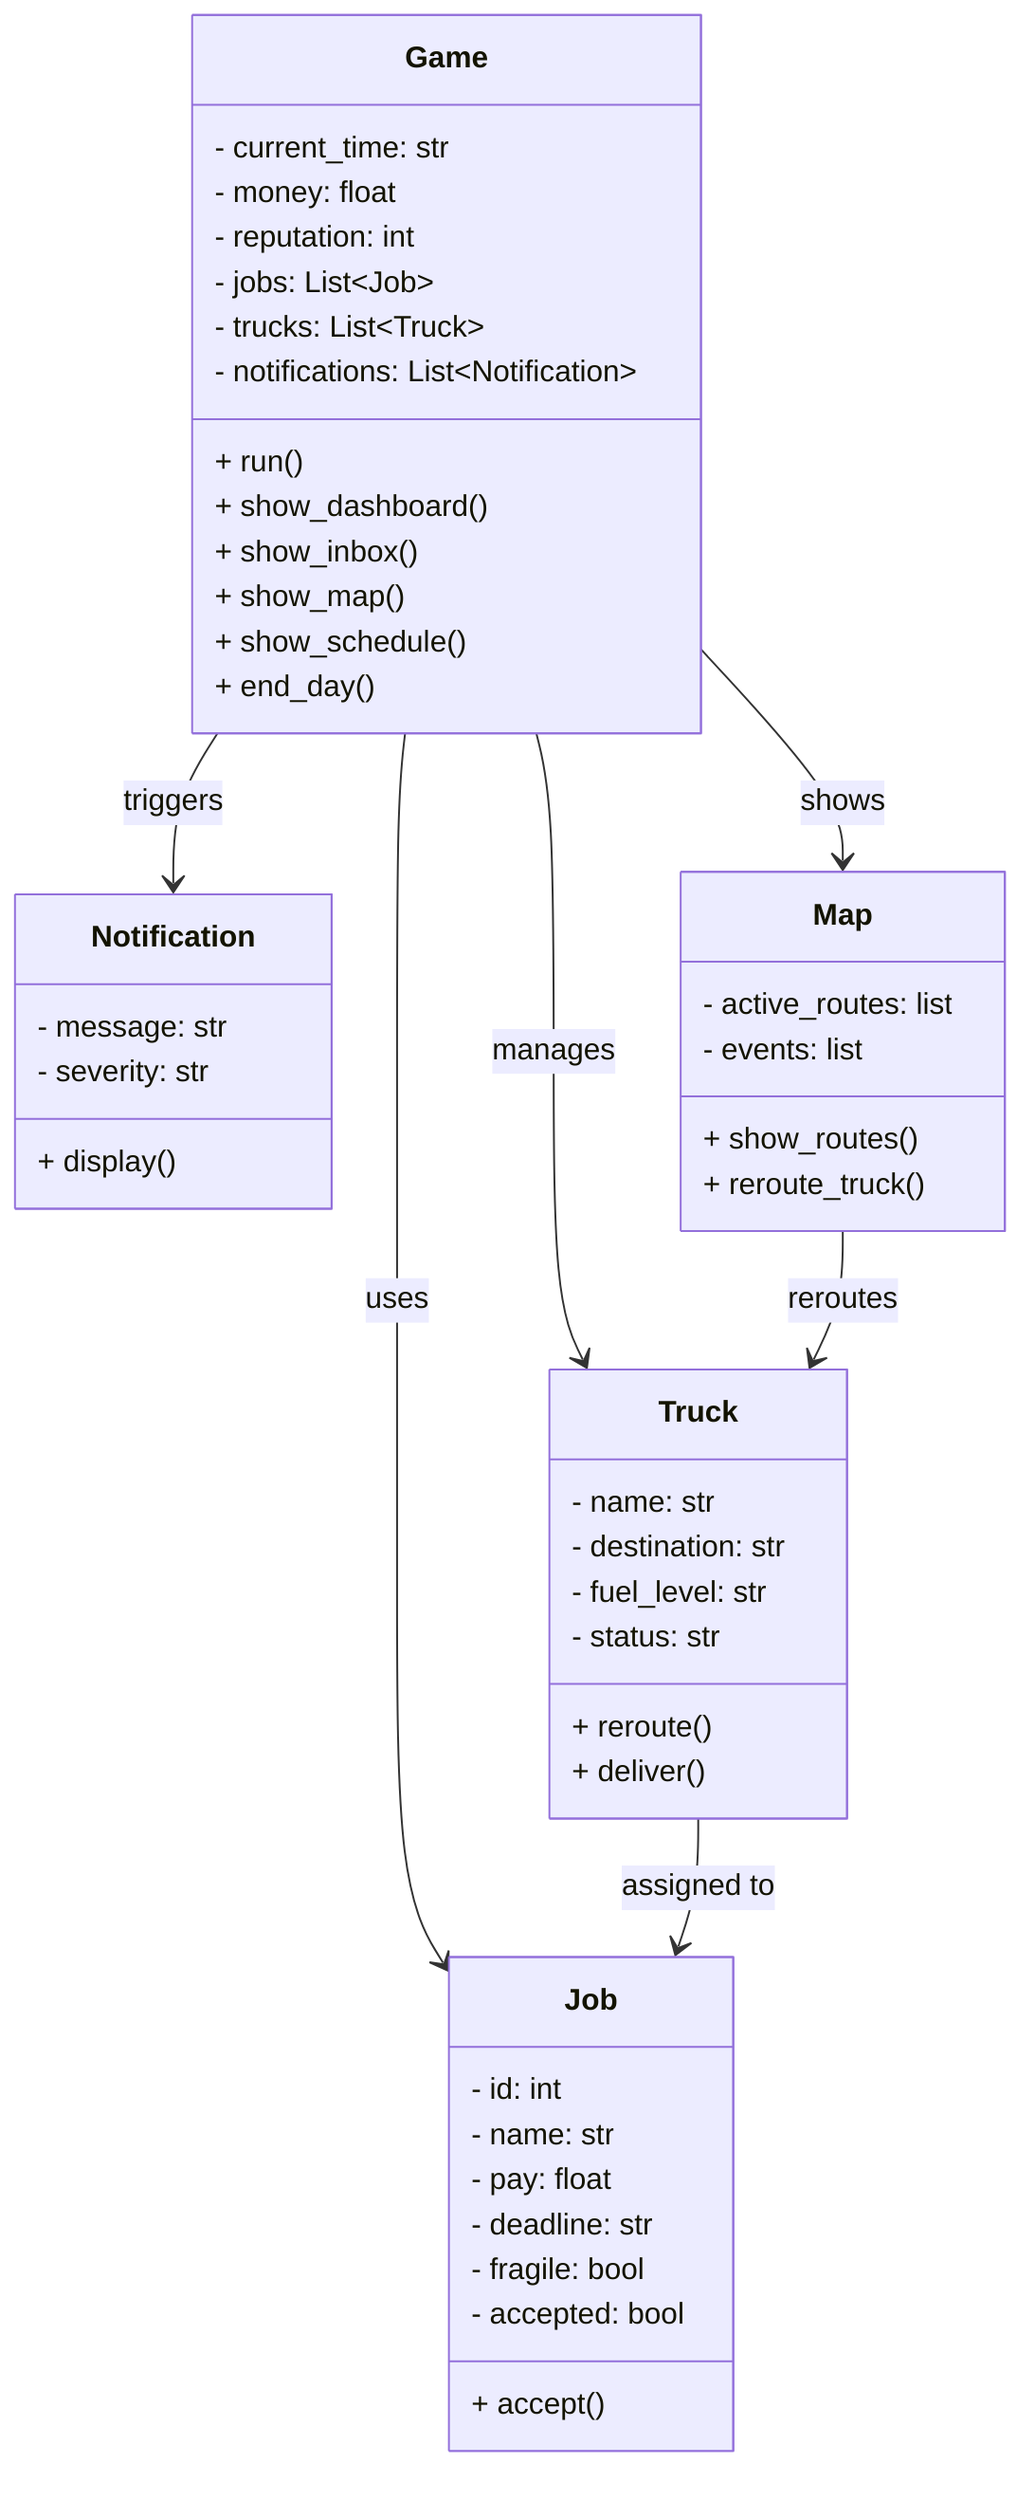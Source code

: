 classDiagram
    class Game {
        - current_time: str
        - money: float
        - reputation: int
        - jobs: List~Job~
        - trucks: List~Truck~
        - notifications: List~Notification~
        + run()
        + show_dashboard()
        + show_inbox()
        + show_map()
        + show_schedule()
        + end_day()
    }

    class Job {
        - id: int
        - name: str
        - pay: float
        - deadline: str
        - fragile: bool
        - accepted: bool
        + accept()
    }

    class Truck {
        - name: str
        - destination: str
        - fuel_level: str
        - status: str
        + reroute()
        + deliver()
    }

    class Notification {
        - message: str
        - severity: str
        + display()
    }

    class Map {
        - active_routes: list
        - events: list
        + show_routes()
        + reroute_truck()
    }

    Game --> Job : uses
    Game --> Truck : manages
    Game --> Notification : triggers
    Game --> Map : shows
    Truck --> Job : assigned to
    Map --> Truck : reroutes